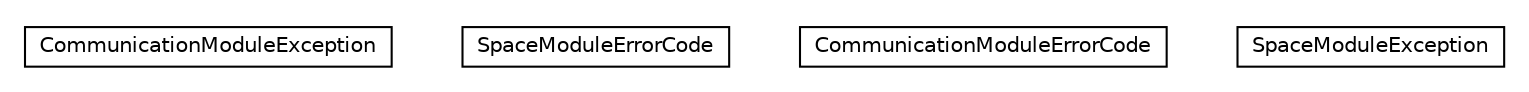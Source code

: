 #!/usr/local/bin/dot
#
# Class diagram 
# Generated by UMLGraph version R5_6-24-gf6e263 (http://www.umlgraph.org/)
#

digraph G {
	edge [fontname="Helvetica",fontsize=10,labelfontname="Helvetica",labelfontsize=10];
	node [fontname="Helvetica",fontsize=10,shape=plaintext];
	nodesep=0.25;
	ranksep=0.5;
	// org.universAAL.middleware.modules.exception.CommunicationModuleException
	c141650 [label=<<table title="org.universAAL.middleware.modules.exception.CommunicationModuleException" border="0" cellborder="1" cellspacing="0" cellpadding="2" port="p" href="./CommunicationModuleException.html">
		<tr><td><table border="0" cellspacing="0" cellpadding="1">
<tr><td align="center" balign="center"> CommunicationModuleException </td></tr>
		</table></td></tr>
		</table>>, URL="./CommunicationModuleException.html", fontname="Helvetica", fontcolor="black", fontsize=10.0];
	// org.universAAL.middleware.modules.exception.SpaceModuleErrorCode
	c141651 [label=<<table title="org.universAAL.middleware.modules.exception.SpaceModuleErrorCode" border="0" cellborder="1" cellspacing="0" cellpadding="2" port="p" href="./SpaceModuleErrorCode.html">
		<tr><td><table border="0" cellspacing="0" cellpadding="1">
<tr><td align="center" balign="center"> SpaceModuleErrorCode </td></tr>
		</table></td></tr>
		</table>>, URL="./SpaceModuleErrorCode.html", fontname="Helvetica", fontcolor="black", fontsize=10.0];
	// org.universAAL.middleware.modules.exception.CommunicationModuleErrorCode
	c141652 [label=<<table title="org.universAAL.middleware.modules.exception.CommunicationModuleErrorCode" border="0" cellborder="1" cellspacing="0" cellpadding="2" port="p" href="./CommunicationModuleErrorCode.html">
		<tr><td><table border="0" cellspacing="0" cellpadding="1">
<tr><td align="center" balign="center"> CommunicationModuleErrorCode </td></tr>
		</table></td></tr>
		</table>>, URL="./CommunicationModuleErrorCode.html", fontname="Helvetica", fontcolor="black", fontsize=10.0];
	// org.universAAL.middleware.modules.exception.SpaceModuleException
	c141653 [label=<<table title="org.universAAL.middleware.modules.exception.SpaceModuleException" border="0" cellborder="1" cellspacing="0" cellpadding="2" port="p" href="./SpaceModuleException.html">
		<tr><td><table border="0" cellspacing="0" cellpadding="1">
<tr><td align="center" balign="center"> SpaceModuleException </td></tr>
		</table></td></tr>
		</table>>, URL="./SpaceModuleException.html", fontname="Helvetica", fontcolor="black", fontsize=10.0];
}

